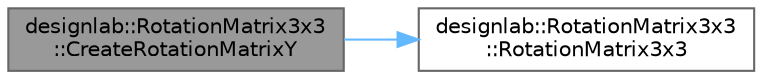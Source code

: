 digraph "designlab::RotationMatrix3x3::CreateRotationMatrixY"
{
 // LATEX_PDF_SIZE
  bgcolor="transparent";
  edge [fontname=Helvetica,fontsize=10,labelfontname=Helvetica,labelfontsize=10];
  node [fontname=Helvetica,fontsize=10,shape=box,height=0.2,width=0.4];
  rankdir="LR";
  Node1 [id="Node000001",label="designlab::RotationMatrix3x3\l::CreateRotationMatrixY",height=0.2,width=0.4,color="gray40", fillcolor="grey60", style="filled", fontcolor="black",tooltip="y軸周りに回転する回転行列を生成する"];
  Node1 -> Node2 [id="edge1_Node000001_Node000002",color="steelblue1",style="solid",tooltip=" "];
  Node2 [id="Node000002",label="designlab::RotationMatrix3x3\l::RotationMatrix3x3",height=0.2,width=0.4,color="grey40", fillcolor="white", style="filled",URL="$structdesignlab_1_1_rotation_matrix3x3.html#a075763d1c57c77721d513dabd0466875",tooltip="単位行列を生成する"];
}
